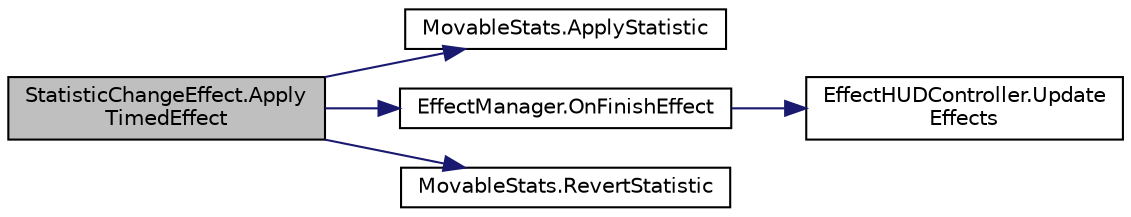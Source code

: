 digraph "StatisticChangeEffect.ApplyTimedEffect"
{
 // INTERACTIVE_SVG=YES
 // LATEX_PDF_SIZE
  edge [fontname="Helvetica",fontsize="10",labelfontname="Helvetica",labelfontsize="10"];
  node [fontname="Helvetica",fontsize="10",shape=record];
  rankdir="LR";
  Node1 [label="StatisticChangeEffect.Apply\lTimedEffect",height=0.2,width=0.4,color="black", fillcolor="grey75", style="filled", fontcolor="black",tooltip=" "];
  Node1 -> Node2 [color="midnightblue",fontsize="10",style="solid",fontname="Helvetica"];
  Node2 [label="MovableStats.ApplyStatistic",height=0.2,width=0.4,color="black", fillcolor="white", style="filled",URL="$class_movable_stats.html#acf1dcd4dda6a7737fd53e33c84d2f6e7",tooltip=" "];
  Node1 -> Node3 [color="midnightblue",fontsize="10",style="solid",fontname="Helvetica"];
  Node3 [label="EffectManager.OnFinishEffect",height=0.2,width=0.4,color="black", fillcolor="white", style="filled",URL="$class_effect_manager.html#aabe536a972389473af36e685412eecd1",tooltip="This function needs to be called whenever a TimedEffect finishes"];
  Node3 -> Node4 [color="midnightblue",fontsize="10",style="solid",fontname="Helvetica"];
  Node4 [label="EffectHUDController.Update\lEffects",height=0.2,width=0.4,color="black", fillcolor="white", style="filled",URL="$class_effect_h_u_d_controller.html#a5d2dd46778d538fb1474624fd083818b",tooltip=" "];
  Node1 -> Node5 [color="midnightblue",fontsize="10",style="solid",fontname="Helvetica"];
  Node5 [label="MovableStats.RevertStatistic",height=0.2,width=0.4,color="black", fillcolor="white", style="filled",URL="$class_movable_stats.html#ac0f262132c2c844d19a9e792eae815ee",tooltip=" "];
}
